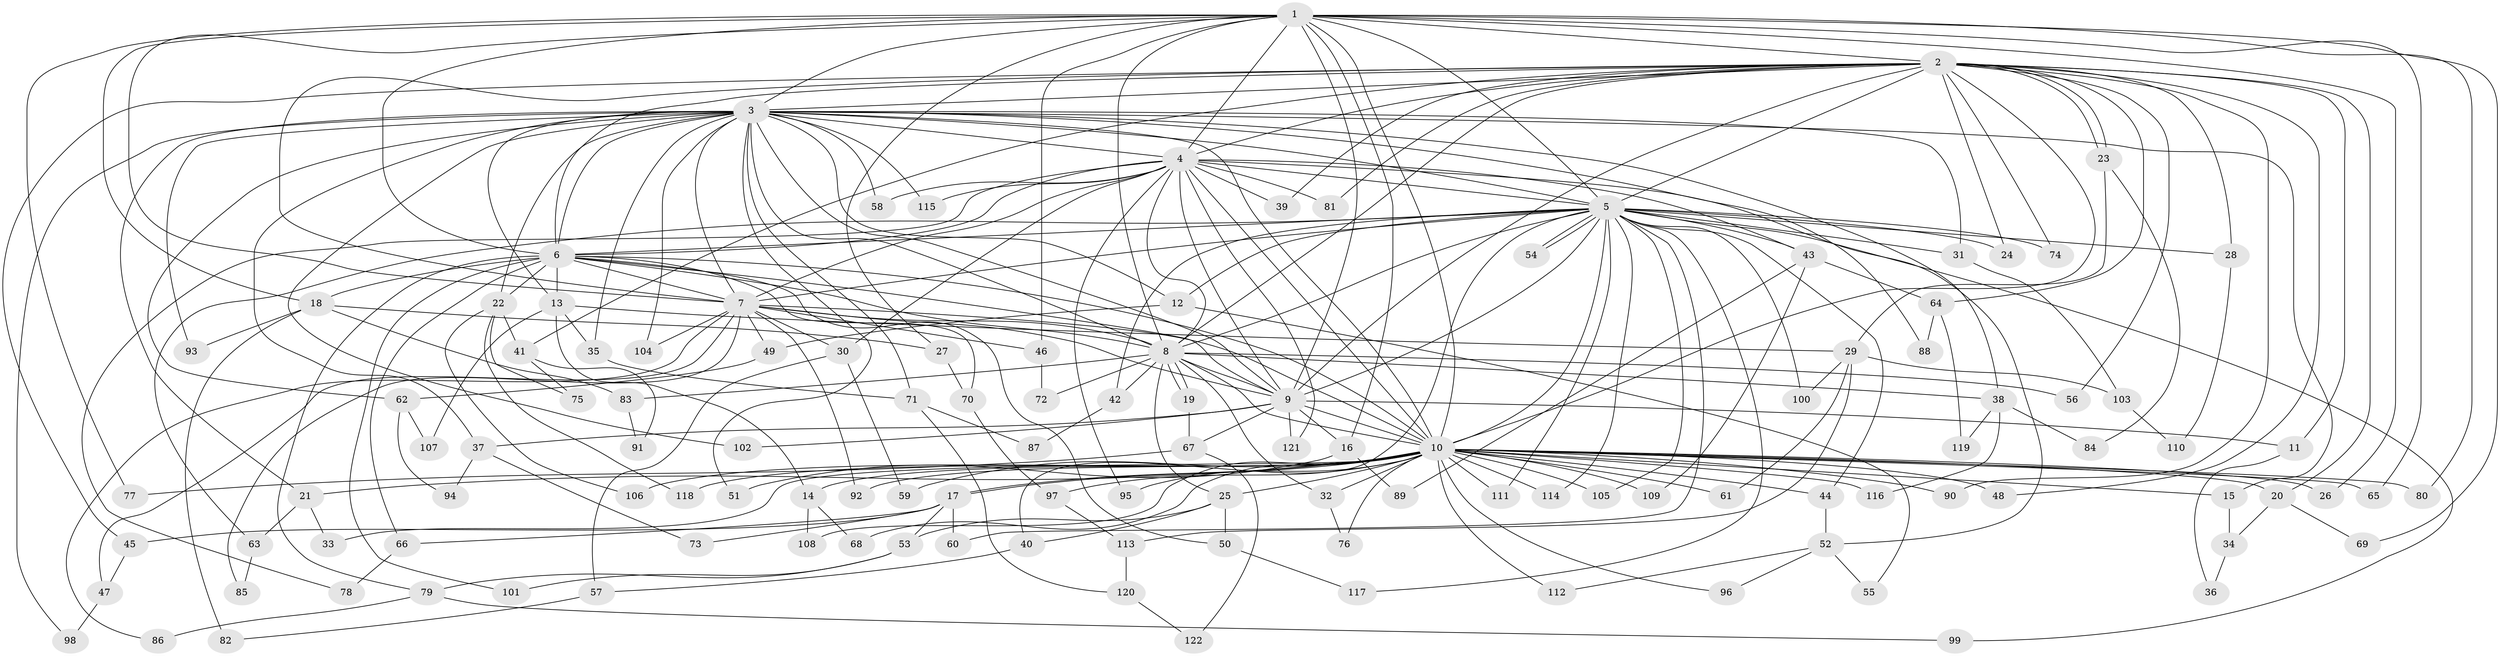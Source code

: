 // coarse degree distribution, {13: 0.01098901098901099, 26: 0.01098901098901099, 27: 0.01098901098901099, 24: 0.01098901098901099, 32: 0.01098901098901099, 14: 0.01098901098901099, 35: 0.01098901098901099, 2: 0.5274725274725275, 4: 0.16483516483516483, 6: 0.03296703296703297, 3: 0.13186813186813187, 8: 0.01098901098901099, 7: 0.01098901098901099, 5: 0.04395604395604396}
// Generated by graph-tools (version 1.1) at 2025/23/03/03/25 07:23:39]
// undirected, 122 vertices, 269 edges
graph export_dot {
graph [start="1"]
  node [color=gray90,style=filled];
  1;
  2;
  3;
  4;
  5;
  6;
  7;
  8;
  9;
  10;
  11;
  12;
  13;
  14;
  15;
  16;
  17;
  18;
  19;
  20;
  21;
  22;
  23;
  24;
  25;
  26;
  27;
  28;
  29;
  30;
  31;
  32;
  33;
  34;
  35;
  36;
  37;
  38;
  39;
  40;
  41;
  42;
  43;
  44;
  45;
  46;
  47;
  48;
  49;
  50;
  51;
  52;
  53;
  54;
  55;
  56;
  57;
  58;
  59;
  60;
  61;
  62;
  63;
  64;
  65;
  66;
  67;
  68;
  69;
  70;
  71;
  72;
  73;
  74;
  75;
  76;
  77;
  78;
  79;
  80;
  81;
  82;
  83;
  84;
  85;
  86;
  87;
  88;
  89;
  90;
  91;
  92;
  93;
  94;
  95;
  96;
  97;
  98;
  99;
  100;
  101;
  102;
  103;
  104;
  105;
  106;
  107;
  108;
  109;
  110;
  111;
  112;
  113;
  114;
  115;
  116;
  117;
  118;
  119;
  120;
  121;
  122;
  1 -- 2;
  1 -- 3;
  1 -- 4;
  1 -- 5;
  1 -- 6;
  1 -- 7;
  1 -- 8;
  1 -- 9;
  1 -- 10;
  1 -- 16;
  1 -- 18;
  1 -- 26;
  1 -- 27;
  1 -- 46;
  1 -- 65;
  1 -- 69;
  1 -- 77;
  1 -- 80;
  2 -- 3;
  2 -- 4;
  2 -- 5;
  2 -- 6;
  2 -- 7;
  2 -- 8;
  2 -- 9;
  2 -- 10;
  2 -- 11;
  2 -- 20;
  2 -- 23;
  2 -- 23;
  2 -- 24;
  2 -- 28;
  2 -- 39;
  2 -- 41;
  2 -- 45;
  2 -- 48;
  2 -- 56;
  2 -- 64;
  2 -- 74;
  2 -- 81;
  2 -- 90;
  3 -- 4;
  3 -- 5;
  3 -- 6;
  3 -- 7;
  3 -- 8;
  3 -- 9;
  3 -- 10;
  3 -- 12;
  3 -- 13;
  3 -- 15;
  3 -- 21;
  3 -- 22;
  3 -- 31;
  3 -- 35;
  3 -- 37;
  3 -- 38;
  3 -- 51;
  3 -- 58;
  3 -- 62;
  3 -- 71;
  3 -- 88;
  3 -- 93;
  3 -- 98;
  3 -- 102;
  3 -- 104;
  3 -- 115;
  4 -- 5;
  4 -- 6;
  4 -- 7;
  4 -- 8;
  4 -- 9;
  4 -- 10;
  4 -- 30;
  4 -- 39;
  4 -- 43;
  4 -- 52;
  4 -- 58;
  4 -- 78;
  4 -- 81;
  4 -- 95;
  4 -- 115;
  4 -- 121;
  5 -- 6;
  5 -- 7;
  5 -- 8;
  5 -- 9;
  5 -- 10;
  5 -- 12;
  5 -- 24;
  5 -- 28;
  5 -- 31;
  5 -- 40;
  5 -- 42;
  5 -- 43;
  5 -- 44;
  5 -- 54;
  5 -- 54;
  5 -- 60;
  5 -- 63;
  5 -- 74;
  5 -- 99;
  5 -- 100;
  5 -- 105;
  5 -- 111;
  5 -- 114;
  5 -- 117;
  6 -- 7;
  6 -- 8;
  6 -- 9;
  6 -- 10;
  6 -- 13;
  6 -- 18;
  6 -- 22;
  6 -- 50;
  6 -- 66;
  6 -- 70;
  6 -- 79;
  6 -- 101;
  7 -- 8;
  7 -- 9;
  7 -- 10;
  7 -- 30;
  7 -- 46;
  7 -- 47;
  7 -- 49;
  7 -- 85;
  7 -- 86;
  7 -- 92;
  7 -- 104;
  8 -- 9;
  8 -- 10;
  8 -- 19;
  8 -- 19;
  8 -- 25;
  8 -- 32;
  8 -- 38;
  8 -- 42;
  8 -- 56;
  8 -- 72;
  8 -- 83;
  9 -- 10;
  9 -- 11;
  9 -- 16;
  9 -- 37;
  9 -- 67;
  9 -- 102;
  9 -- 121;
  10 -- 14;
  10 -- 15;
  10 -- 17;
  10 -- 17;
  10 -- 20;
  10 -- 21;
  10 -- 25;
  10 -- 26;
  10 -- 32;
  10 -- 33;
  10 -- 44;
  10 -- 48;
  10 -- 59;
  10 -- 61;
  10 -- 65;
  10 -- 68;
  10 -- 76;
  10 -- 80;
  10 -- 90;
  10 -- 92;
  10 -- 95;
  10 -- 96;
  10 -- 97;
  10 -- 105;
  10 -- 106;
  10 -- 108;
  10 -- 109;
  10 -- 111;
  10 -- 112;
  10 -- 114;
  10 -- 116;
  10 -- 118;
  11 -- 36;
  12 -- 49;
  12 -- 55;
  13 -- 14;
  13 -- 29;
  13 -- 35;
  13 -- 107;
  14 -- 68;
  14 -- 108;
  15 -- 34;
  16 -- 51;
  16 -- 89;
  17 -- 45;
  17 -- 53;
  17 -- 60;
  17 -- 66;
  17 -- 73;
  18 -- 27;
  18 -- 82;
  18 -- 83;
  18 -- 93;
  19 -- 67;
  20 -- 34;
  20 -- 69;
  21 -- 33;
  21 -- 63;
  22 -- 41;
  22 -- 75;
  22 -- 106;
  22 -- 118;
  23 -- 29;
  23 -- 84;
  25 -- 40;
  25 -- 50;
  25 -- 53;
  27 -- 70;
  28 -- 110;
  29 -- 61;
  29 -- 100;
  29 -- 103;
  29 -- 113;
  30 -- 57;
  30 -- 59;
  31 -- 103;
  32 -- 76;
  34 -- 36;
  35 -- 71;
  37 -- 73;
  37 -- 94;
  38 -- 84;
  38 -- 116;
  38 -- 119;
  40 -- 57;
  41 -- 75;
  41 -- 91;
  42 -- 87;
  43 -- 64;
  43 -- 89;
  43 -- 109;
  44 -- 52;
  45 -- 47;
  46 -- 72;
  47 -- 98;
  49 -- 62;
  50 -- 117;
  52 -- 55;
  52 -- 96;
  52 -- 112;
  53 -- 79;
  53 -- 101;
  57 -- 82;
  62 -- 94;
  62 -- 107;
  63 -- 85;
  64 -- 88;
  64 -- 119;
  66 -- 78;
  67 -- 77;
  67 -- 122;
  70 -- 97;
  71 -- 87;
  71 -- 120;
  79 -- 86;
  79 -- 99;
  83 -- 91;
  97 -- 113;
  103 -- 110;
  113 -- 120;
  120 -- 122;
}

